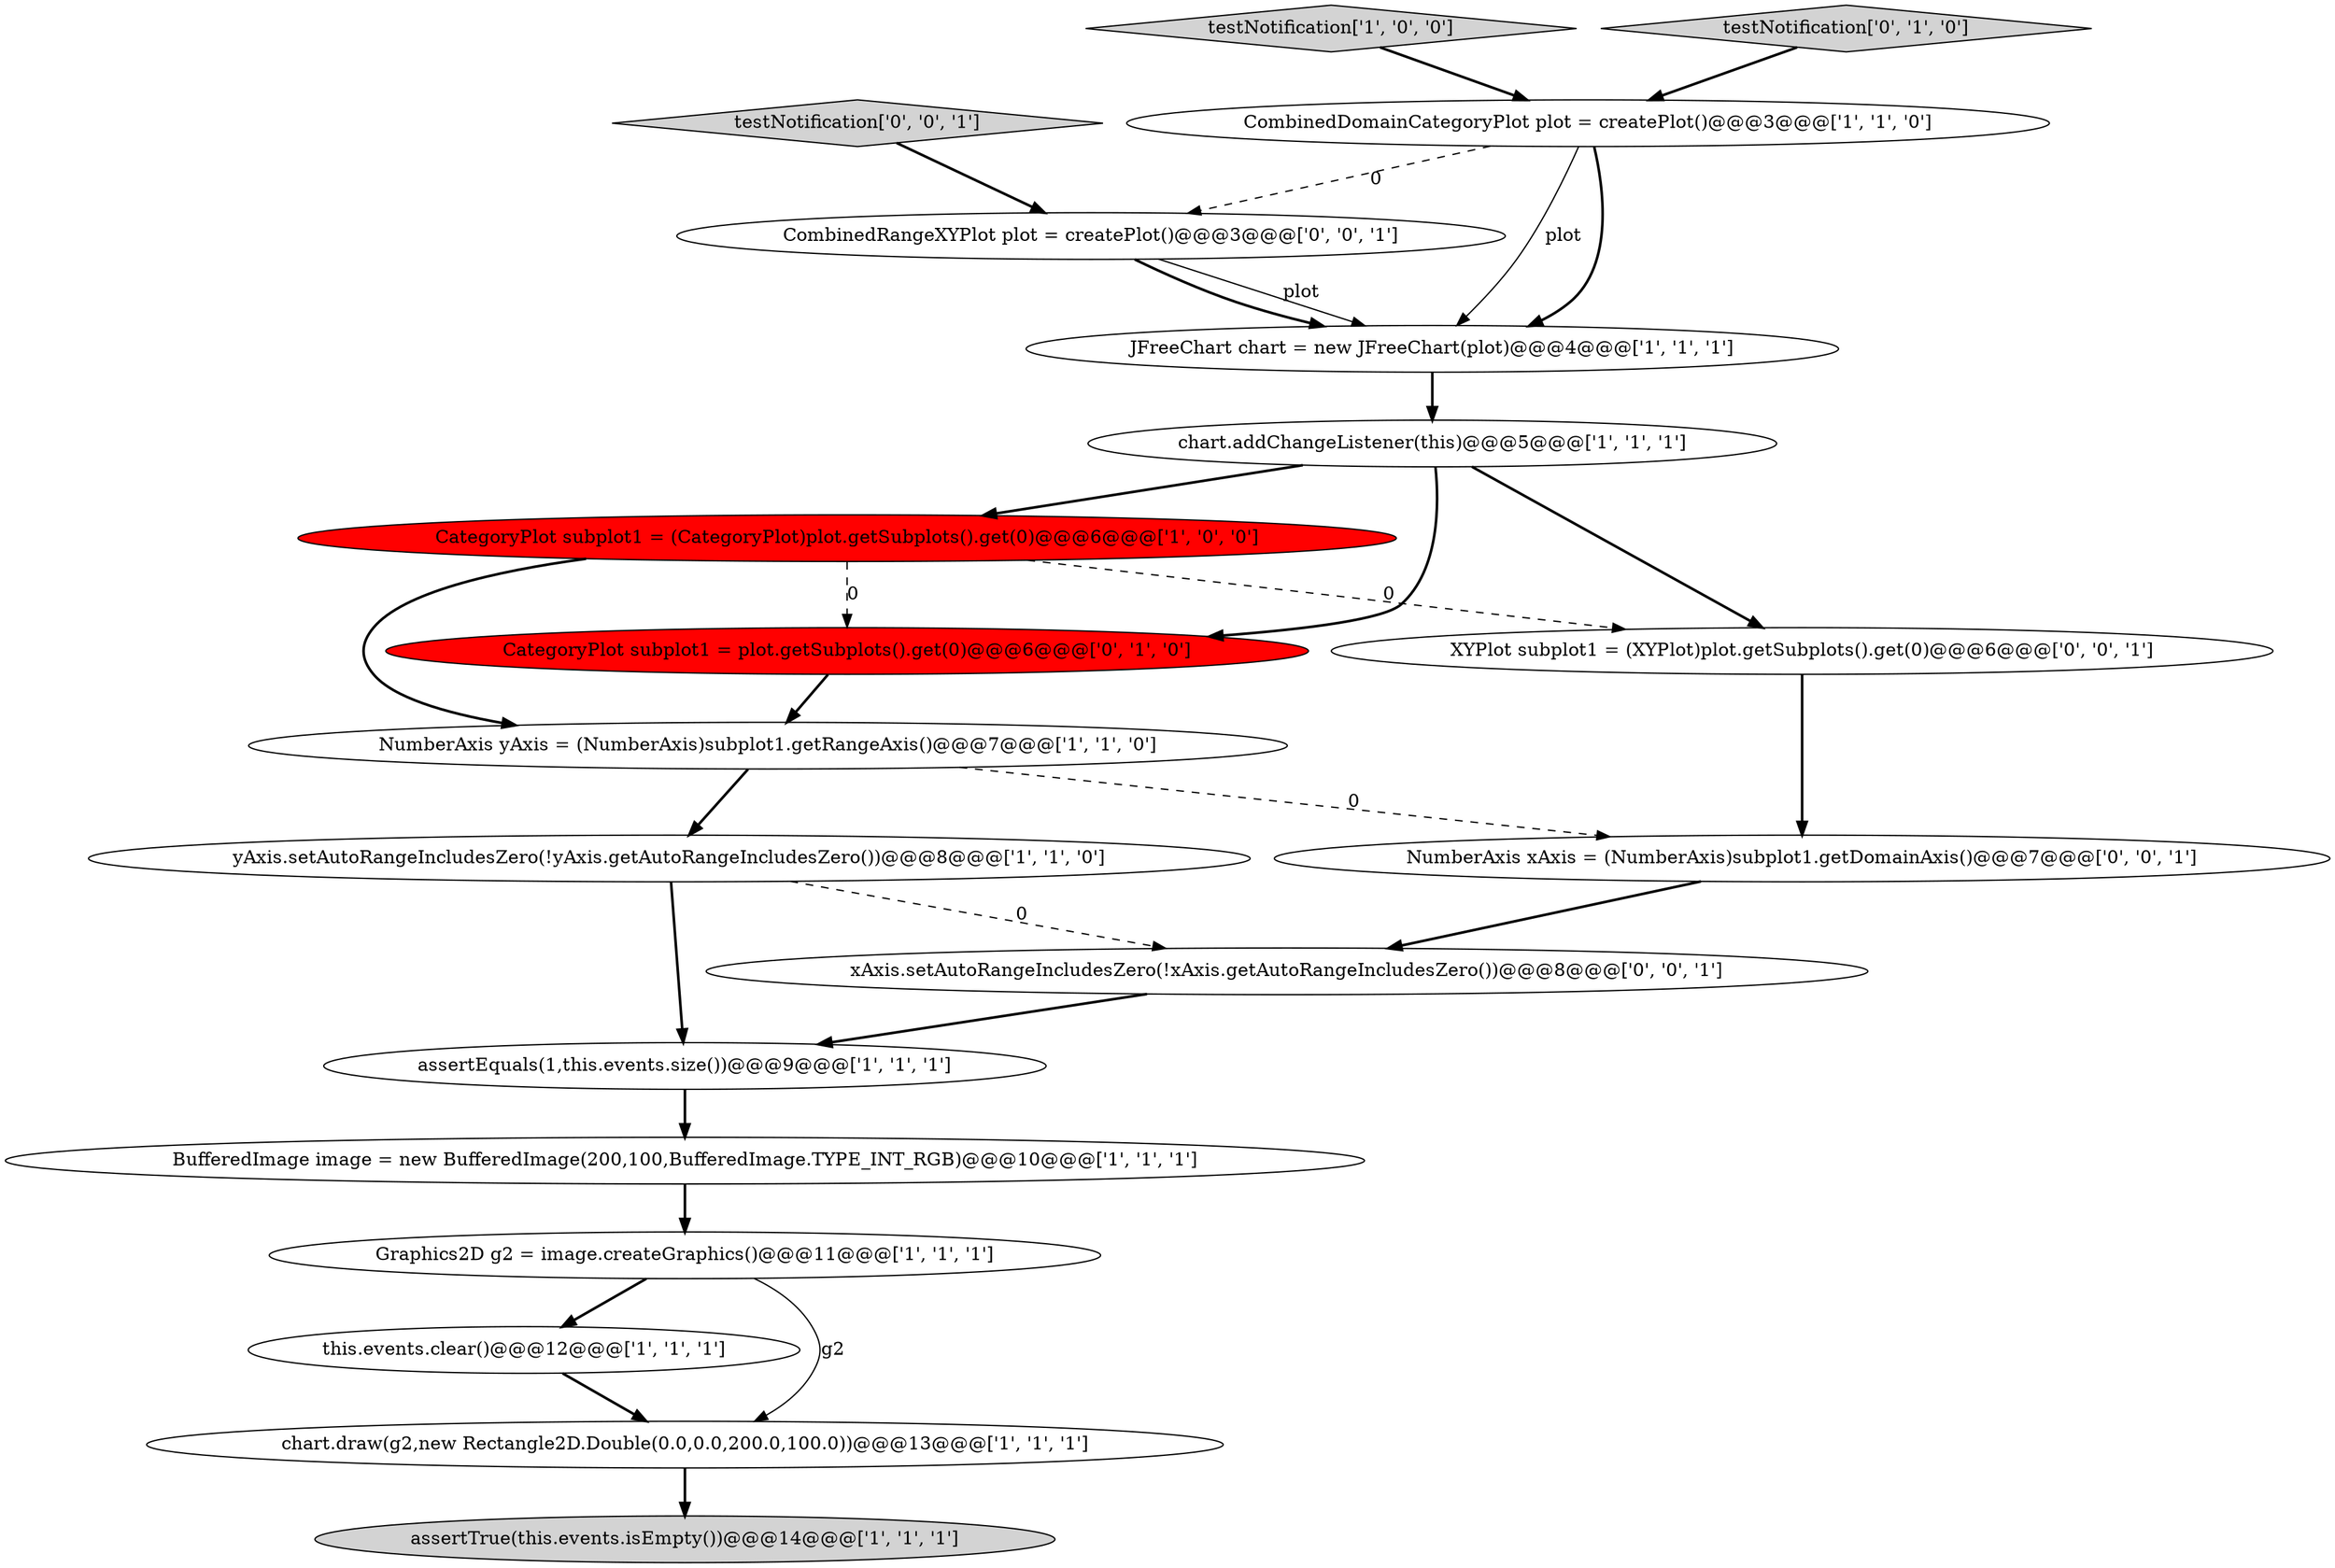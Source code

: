 digraph {
10 [style = filled, label = "this.events.clear()@@@12@@@['1', '1', '1']", fillcolor = white, shape = ellipse image = "AAA0AAABBB1BBB"];
0 [style = filled, label = "Graphics2D g2 = image.createGraphics()@@@11@@@['1', '1', '1']", fillcolor = white, shape = ellipse image = "AAA0AAABBB1BBB"];
9 [style = filled, label = "NumberAxis yAxis = (NumberAxis)subplot1.getRangeAxis()@@@7@@@['1', '1', '0']", fillcolor = white, shape = ellipse image = "AAA0AAABBB1BBB"];
4 [style = filled, label = "yAxis.setAutoRangeIncludesZero(!yAxis.getAutoRangeIncludesZero())@@@8@@@['1', '1', '0']", fillcolor = white, shape = ellipse image = "AAA0AAABBB1BBB"];
2 [style = filled, label = "assertEquals(1,this.events.size())@@@9@@@['1', '1', '1']", fillcolor = white, shape = ellipse image = "AAA0AAABBB1BBB"];
3 [style = filled, label = "CategoryPlot subplot1 = (CategoryPlot)plot.getSubplots().get(0)@@@6@@@['1', '0', '0']", fillcolor = red, shape = ellipse image = "AAA1AAABBB1BBB"];
11 [style = filled, label = "testNotification['1', '0', '0']", fillcolor = lightgray, shape = diamond image = "AAA0AAABBB1BBB"];
12 [style = filled, label = "JFreeChart chart = new JFreeChart(plot)@@@4@@@['1', '1', '1']", fillcolor = white, shape = ellipse image = "AAA0AAABBB1BBB"];
17 [style = filled, label = "xAxis.setAutoRangeIncludesZero(!xAxis.getAutoRangeIncludesZero())@@@8@@@['0', '0', '1']", fillcolor = white, shape = ellipse image = "AAA0AAABBB3BBB"];
19 [style = filled, label = "XYPlot subplot1 = (XYPlot)plot.getSubplots().get(0)@@@6@@@['0', '0', '1']", fillcolor = white, shape = ellipse image = "AAA0AAABBB3BBB"];
16 [style = filled, label = "testNotification['0', '0', '1']", fillcolor = lightgray, shape = diamond image = "AAA0AAABBB3BBB"];
5 [style = filled, label = "chart.draw(g2,new Rectangle2D.Double(0.0,0.0,200.0,100.0))@@@13@@@['1', '1', '1']", fillcolor = white, shape = ellipse image = "AAA0AAABBB1BBB"];
14 [style = filled, label = "testNotification['0', '1', '0']", fillcolor = lightgray, shape = diamond image = "AAA0AAABBB2BBB"];
18 [style = filled, label = "NumberAxis xAxis = (NumberAxis)subplot1.getDomainAxis()@@@7@@@['0', '0', '1']", fillcolor = white, shape = ellipse image = "AAA0AAABBB3BBB"];
1 [style = filled, label = "assertTrue(this.events.isEmpty())@@@14@@@['1', '1', '1']", fillcolor = lightgray, shape = ellipse image = "AAA0AAABBB1BBB"];
13 [style = filled, label = "CategoryPlot subplot1 = plot.getSubplots().get(0)@@@6@@@['0', '1', '0']", fillcolor = red, shape = ellipse image = "AAA1AAABBB2BBB"];
15 [style = filled, label = "CombinedRangeXYPlot plot = createPlot()@@@3@@@['0', '0', '1']", fillcolor = white, shape = ellipse image = "AAA0AAABBB3BBB"];
7 [style = filled, label = "CombinedDomainCategoryPlot plot = createPlot()@@@3@@@['1', '1', '0']", fillcolor = white, shape = ellipse image = "AAA0AAABBB1BBB"];
8 [style = filled, label = "chart.addChangeListener(this)@@@5@@@['1', '1', '1']", fillcolor = white, shape = ellipse image = "AAA0AAABBB1BBB"];
6 [style = filled, label = "BufferedImage image = new BufferedImage(200,100,BufferedImage.TYPE_INT_RGB)@@@10@@@['1', '1', '1']", fillcolor = white, shape = ellipse image = "AAA0AAABBB1BBB"];
16->15 [style = bold, label=""];
19->18 [style = bold, label=""];
4->17 [style = dashed, label="0"];
7->12 [style = bold, label=""];
2->6 [style = bold, label=""];
8->19 [style = bold, label=""];
9->18 [style = dashed, label="0"];
9->4 [style = bold, label=""];
8->3 [style = bold, label=""];
18->17 [style = bold, label=""];
15->12 [style = solid, label="plot"];
6->0 [style = bold, label=""];
4->2 [style = bold, label=""];
3->13 [style = dashed, label="0"];
14->7 [style = bold, label=""];
3->19 [style = dashed, label="0"];
3->9 [style = bold, label=""];
7->12 [style = solid, label="plot"];
5->1 [style = bold, label=""];
0->10 [style = bold, label=""];
10->5 [style = bold, label=""];
17->2 [style = bold, label=""];
12->8 [style = bold, label=""];
7->15 [style = dashed, label="0"];
0->5 [style = solid, label="g2"];
15->12 [style = bold, label=""];
13->9 [style = bold, label=""];
11->7 [style = bold, label=""];
8->13 [style = bold, label=""];
}
